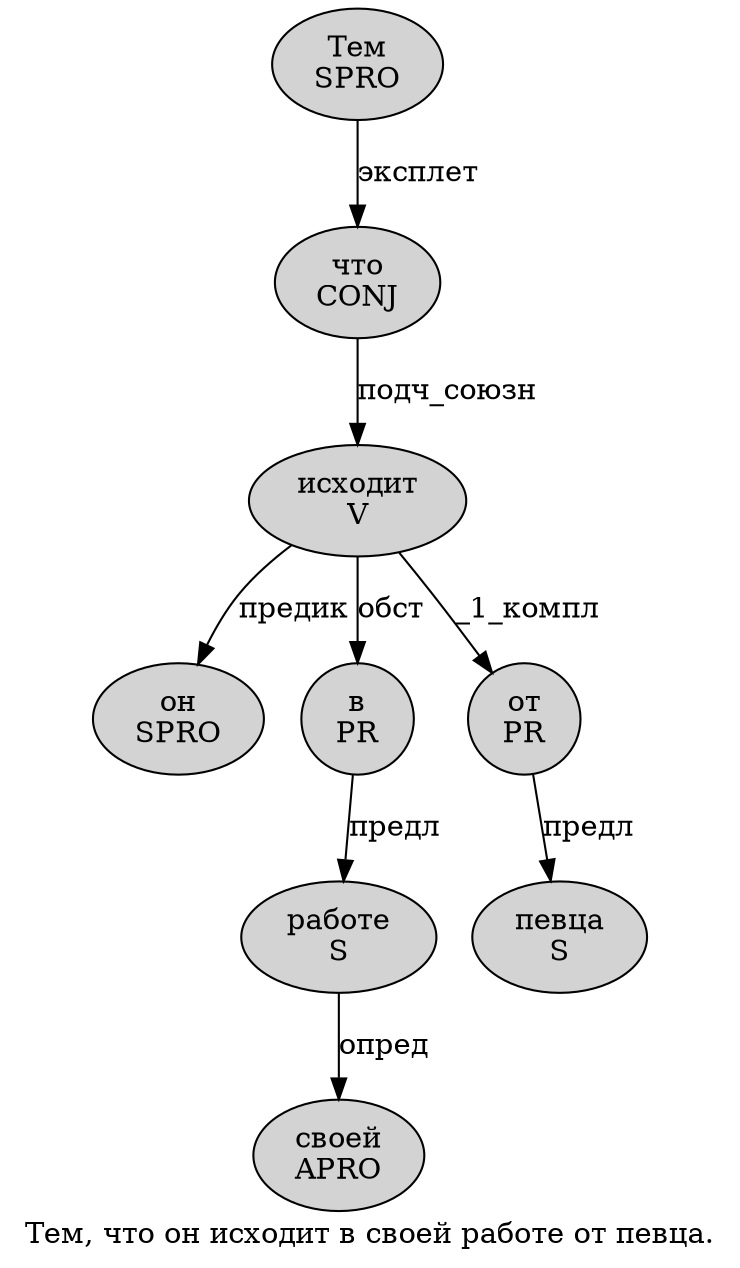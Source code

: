digraph SENTENCE_858 {
	graph [label="Тем, что он исходит в своей работе от певца."]
	node [style=filled]
		0 [label="Тем
SPRO" color="" fillcolor=lightgray penwidth=1 shape=ellipse]
		2 [label="что
CONJ" color="" fillcolor=lightgray penwidth=1 shape=ellipse]
		3 [label="он
SPRO" color="" fillcolor=lightgray penwidth=1 shape=ellipse]
		4 [label="исходит
V" color="" fillcolor=lightgray penwidth=1 shape=ellipse]
		5 [label="в
PR" color="" fillcolor=lightgray penwidth=1 shape=ellipse]
		6 [label="своей
APRO" color="" fillcolor=lightgray penwidth=1 shape=ellipse]
		7 [label="работе
S" color="" fillcolor=lightgray penwidth=1 shape=ellipse]
		8 [label="от
PR" color="" fillcolor=lightgray penwidth=1 shape=ellipse]
		9 [label="певца
S" color="" fillcolor=lightgray penwidth=1 shape=ellipse]
			8 -> 9 [label="предл"]
			5 -> 7 [label="предл"]
			2 -> 4 [label="подч_союзн"]
			0 -> 2 [label="эксплет"]
			4 -> 3 [label="предик"]
			4 -> 5 [label="обст"]
			4 -> 8 [label="_1_компл"]
			7 -> 6 [label="опред"]
}